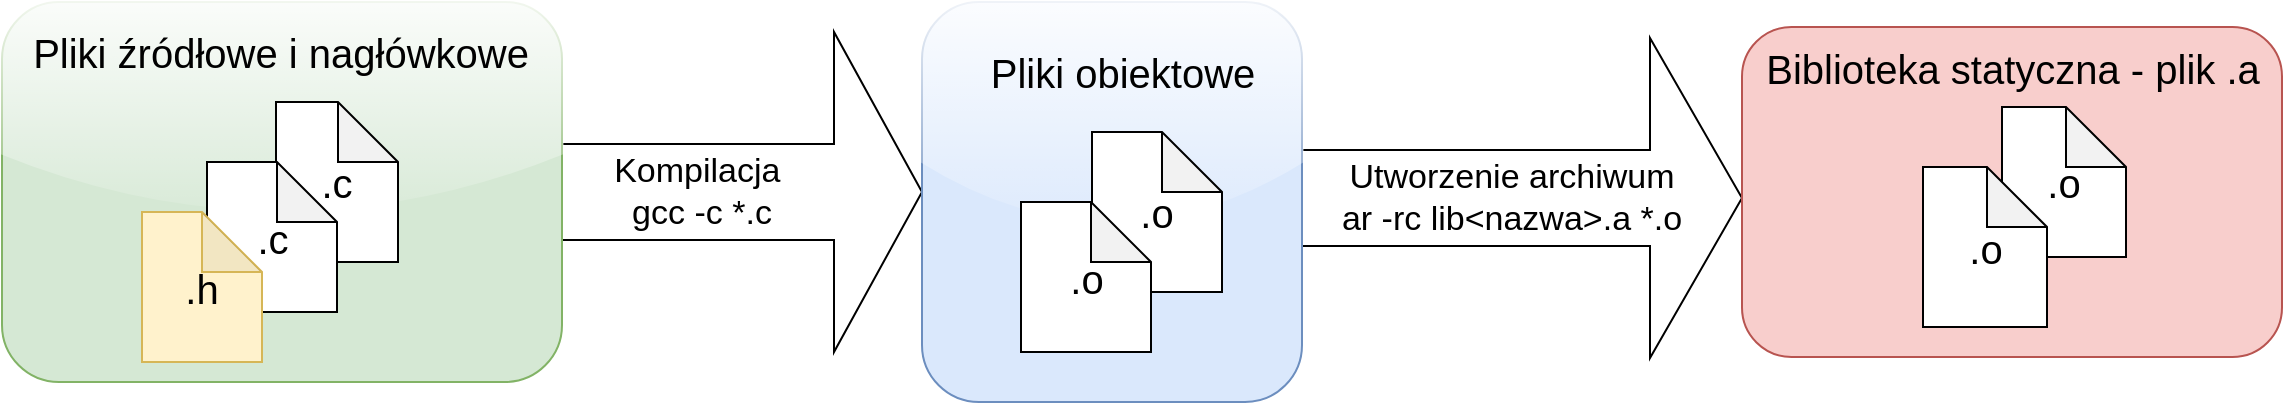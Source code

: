 <mxfile version="12.3.9" type="device" pages="1"><diagram name="Page-1" id="5f0bae14-7c28-e335-631c-24af17079c00"><mxGraphModel dx="2062" dy="1122" grid="1" gridSize="10" guides="1" tooltips="1" connect="1" arrows="1" fold="1" page="1" pageScale="1" pageWidth="1200" pageHeight="300" background="#ffffff" math="0" shadow="0"><root><mxCell id="0"/><mxCell id="1" parent="0"/><mxCell id="nLJqNWykA5A1RRnmpxKR-1" value="&lt;span style=&quot;font-size: 17px ; white-space: nowrap&quot;&gt;Utworzenie archiwum&lt;/span&gt;&lt;br style=&quot;font-size: 17px ; white-space: nowrap&quot;&gt;&lt;span style=&quot;font-size: 17px ; white-space: nowrap&quot;&gt;ar -rc lib&amp;lt;nazwa&amp;gt;.a *.o&lt;/span&gt;" style="shape=singleArrow;whiteSpace=wrap;html=1;rounded=0;glass=0;" vertex="1" parent="1"><mxGeometry x="670" y="28" width="230" height="160" as="geometry"/></mxCell><mxCell id="DLyycIe8Gw2Gcq-9q2o4-8" value="&lt;font style=&quot;font-size: 17px&quot;&gt;Kompilacja&amp;nbsp;&lt;br&gt;gcc -c *.c&lt;/font&gt;" style="shape=singleArrow;whiteSpace=wrap;html=1;rounded=0;glass=0;" parent="1" vertex="1"><mxGeometry x="270" y="25" width="220" height="160" as="geometry"/></mxCell><mxCell id="DLyycIe8Gw2Gcq-9q2o4-4" value="" style="rounded=1;whiteSpace=wrap;html=1;glass=1;fillColor=#d5e8d4;strokeColor=#82b366;" parent="1" vertex="1"><mxGeometry x="30" y="10" width="280" height="190" as="geometry"/></mxCell><mxCell id="DLyycIe8Gw2Gcq-9q2o4-2" value="&lt;font style=&quot;font-size: 20px&quot;&gt;.c&lt;/font&gt;" style="shape=note;whiteSpace=wrap;html=1;backgroundOutline=1;darkOpacity=0.05;" parent="1" vertex="1"><mxGeometry x="167" y="60" width="61" height="80" as="geometry"/></mxCell><mxCell id="DLyycIe8Gw2Gcq-9q2o4-1" value="&lt;font style=&quot;font-size: 20px&quot;&gt;.c&lt;/font&gt;" style="shape=note;whiteSpace=wrap;html=1;backgroundOutline=1;darkOpacity=0.05;" parent="1" vertex="1"><mxGeometry x="132.5" y="90" width="65" height="75" as="geometry"/></mxCell><mxCell id="DLyycIe8Gw2Gcq-9q2o4-3" value="&lt;font style=&quot;font-size: 20px&quot;&gt;.h&lt;/font&gt;" style="shape=note;whiteSpace=wrap;html=1;backgroundOutline=1;darkOpacity=0.05;fillColor=#fff2cc;strokeColor=#d6b656;" parent="1" vertex="1"><mxGeometry x="100" y="115" width="60" height="75" as="geometry"/></mxCell><mxCell id="DLyycIe8Gw2Gcq-9q2o4-5" value="&lt;font style=&quot;font-size: 20px&quot;&gt;Pliki źródłowe i nagłówkowe&lt;/font&gt;" style="text;html=1;align=center;verticalAlign=middle;resizable=0;points=[];;autosize=1;" parent="1" vertex="1"><mxGeometry x="38.5" y="25" width="260" height="20" as="geometry"/></mxCell><mxCell id="DLyycIe8Gw2Gcq-9q2o4-10" value="" style="rounded=1;whiteSpace=wrap;html=1;glass=1;fillColor=#dae8fc;strokeColor=#6c8ebf;" parent="1" vertex="1"><mxGeometry x="490" y="10" width="190" height="200" as="geometry"/></mxCell><mxCell id="DLyycIe8Gw2Gcq-9q2o4-11" value="&lt;font style=&quot;font-size: 20px&quot;&gt;.o&lt;/font&gt;" style="shape=note;whiteSpace=wrap;html=1;backgroundOutline=1;darkOpacity=0.05;" parent="1" vertex="1"><mxGeometry x="575" y="75" width="65" height="80" as="geometry"/></mxCell><mxCell id="DLyycIe8Gw2Gcq-9q2o4-12" value="&lt;font style=&quot;font-size: 20px&quot;&gt;.o&lt;/font&gt;" style="shape=note;whiteSpace=wrap;html=1;backgroundOutline=1;darkOpacity=0.05;" parent="1" vertex="1"><mxGeometry x="539.5" y="110" width="65" height="75" as="geometry"/></mxCell><mxCell id="DLyycIe8Gw2Gcq-9q2o4-14" value="&lt;font style=&quot;font-size: 20px&quot;&gt;Pliki obiektowe&lt;/font&gt;" style="text;html=1;align=center;verticalAlign=middle;resizable=0;points=[];;autosize=1;" parent="1" vertex="1"><mxGeometry x="515" y="35" width="150" height="20" as="geometry"/></mxCell><mxCell id="DLyycIe8Gw2Gcq-9q2o4-18" value="" style="rounded=1;whiteSpace=wrap;html=1;glass=0;fillColor=#f8cecc;strokeColor=#b85450;" parent="1" vertex="1"><mxGeometry x="900" y="22.5" width="270" height="165" as="geometry"/></mxCell><mxCell id="DLyycIe8Gw2Gcq-9q2o4-19" value="&lt;font style=&quot;font-size: 20px&quot;&gt;Biblioteka statyczna - plik .a&lt;/font&gt;" style="text;html=1;align=center;verticalAlign=middle;resizable=0;points=[];;autosize=1;" parent="1" vertex="1"><mxGeometry x="905" y="32.5" width="260" height="20" as="geometry"/></mxCell><mxCell id="DLyycIe8Gw2Gcq-9q2o4-20" value="&lt;font style=&quot;font-size: 20px&quot;&gt;.o&lt;/font&gt;" style="shape=note;whiteSpace=wrap;html=1;backgroundOutline=1;darkOpacity=0.05;" parent="1" vertex="1"><mxGeometry x="1030" y="62.5" width="62" height="75" as="geometry"/></mxCell><mxCell id="DLyycIe8Gw2Gcq-9q2o4-21" value="&lt;font style=&quot;font-size: 20px&quot;&gt;.o&lt;/font&gt;" style="shape=note;whiteSpace=wrap;html=1;backgroundOutline=1;darkOpacity=0.05;" parent="1" vertex="1"><mxGeometry x="990.5" y="92.5" width="62" height="80" as="geometry"/></mxCell></root></mxGraphModel></diagram></mxfile>